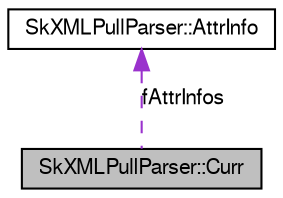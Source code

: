 digraph G
{
  edge [fontname="FreeSans",fontsize="10",labelfontname="FreeSans",labelfontsize="10"];
  node [fontname="FreeSans",fontsize="10",shape=record];
  Node1 [label="SkXMLPullParser::Curr",height=0.2,width=0.4,color="black", fillcolor="grey75", style="filled" fontcolor="black"];
  Node2 -> Node1 [dir=back,color="darkorchid3",fontsize="10",style="dashed",label="fAttrInfos",fontname="FreeSans"];
  Node2 [label="SkXMLPullParser::AttrInfo",height=0.2,width=0.4,color="black", fillcolor="white", style="filled",URL="$struct_sk_x_m_l_pull_parser_1_1_attr_info.html"];
}
